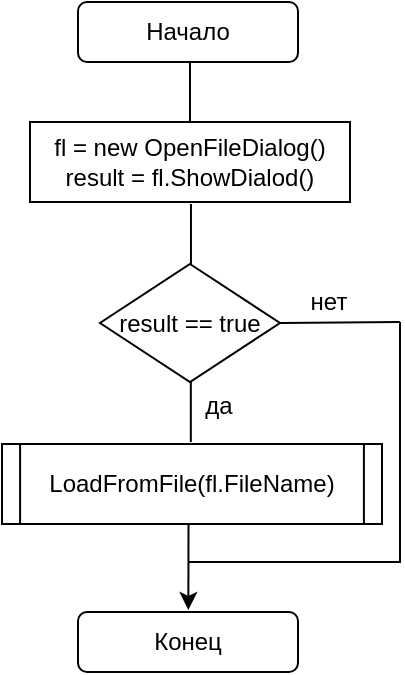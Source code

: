 <mxfile version="17.4.2" type="device"><diagram id="k685geG4qUQUPXzHO-BT" name="Страница 1"><mxGraphModel dx="865" dy="550" grid="1" gridSize="10" guides="1" tooltips="1" connect="1" arrows="1" fold="1" page="1" pageScale="1" pageWidth="850" pageHeight="1100" math="0" shadow="0"><root><mxCell id="0"/><mxCell id="1" parent="0"/><mxCell id="kfvB866HDRlMf7XHl-Iy-1" value="Начало" style="rounded=1;whiteSpace=wrap;html=1;" parent="1" vertex="1"><mxGeometry x="369" y="170" width="110" height="30" as="geometry"/></mxCell><mxCell id="kfvB866HDRlMf7XHl-Iy-2" value="fl = new OpenFileDialog()&lt;br&gt;result = fl.ShowDialod()" style="rounded=0;whiteSpace=wrap;html=1;" parent="1" vertex="1"><mxGeometry x="345" y="230" width="160" height="40" as="geometry"/></mxCell><mxCell id="kfvB866HDRlMf7XHl-Iy-3" value="result == true" style="rhombus;whiteSpace=wrap;html=1;" parent="1" vertex="1"><mxGeometry x="380" y="301" width="90" height="59" as="geometry"/></mxCell><mxCell id="kfvB866HDRlMf7XHl-Iy-6" value="" style="endArrow=none;html=1;rounded=0;entryX=0.5;entryY=1;entryDx=0;entryDy=0;" parent="1" edge="1"><mxGeometry width="50" height="50" relative="1" as="geometry"><mxPoint x="425.48" y="301" as="sourcePoint"/><mxPoint x="425.48" y="271" as="targetPoint"/></mxGeometry></mxCell><mxCell id="kfvB866HDRlMf7XHl-Iy-12" value="" style="endArrow=none;html=1;rounded=0;startArrow=classic;startFill=1;" parent="1" edge="1"><mxGeometry width="50" height="50" relative="1" as="geometry"><mxPoint x="424.18" y="474" as="sourcePoint"/><mxPoint x="424.25" y="431" as="targetPoint"/><Array as="points"/></mxGeometry></mxCell><mxCell id="kfvB866HDRlMf7XHl-Iy-13" value="да" style="text;html=1;align=center;verticalAlign=middle;resizable=0;points=[];autosize=1;strokeColor=none;fillColor=none;" parent="1" vertex="1"><mxGeometry x="424.25" y="362" width="30" height="20" as="geometry"/></mxCell><mxCell id="kfvB866HDRlMf7XHl-Iy-14" value="нет" style="text;html=1;align=center;verticalAlign=middle;resizable=0;points=[];autosize=1;strokeColor=none;fillColor=none;" parent="1" vertex="1"><mxGeometry x="479" y="310" width="30" height="20" as="geometry"/></mxCell><mxCell id="kfvB866HDRlMf7XHl-Iy-15" value="" style="endArrow=none;html=1;rounded=0;entryX=0.5;entryY=1;entryDx=0;entryDy=0;" parent="1" edge="1"><mxGeometry width="50" height="50" relative="1" as="geometry"><mxPoint x="425.0" y="230" as="sourcePoint"/><mxPoint x="425.0" y="200" as="targetPoint"/></mxGeometry></mxCell><mxCell id="kfvB866HDRlMf7XHl-Iy-21" value="" style="endArrow=none;html=1;rounded=0;entryX=0.5;entryY=1;entryDx=0;entryDy=0;" parent="1" edge="1"><mxGeometry width="50" height="50" relative="1" as="geometry"><mxPoint x="425.41" y="390" as="sourcePoint"/><mxPoint x="425.41" y="360" as="targetPoint"/></mxGeometry></mxCell><mxCell id="kfvB866HDRlMf7XHl-Iy-26" value="" style="endArrow=none;html=1;rounded=0;exitX=1;exitY=0.5;exitDx=0;exitDy=0;" parent="1" edge="1" source="kfvB866HDRlMf7XHl-Iy-3"><mxGeometry width="50" height="50" relative="1" as="geometry"><mxPoint x="510.25" y="332.33" as="sourcePoint"/><mxPoint x="530" y="330" as="targetPoint"/></mxGeometry></mxCell><mxCell id="kfvB866HDRlMf7XHl-Iy-27" value="" style="endArrow=none;html=1;rounded=0;" parent="1" edge="1"><mxGeometry width="50" height="50" relative="1" as="geometry"><mxPoint x="424.25" y="450" as="sourcePoint"/><mxPoint x="530" y="330" as="targetPoint"/><Array as="points"><mxPoint x="530" y="450"/></Array></mxGeometry></mxCell><mxCell id="gcCy9OYAHx8ao4u06aXZ-1" value="" style="group" vertex="1" connectable="0" parent="1"><mxGeometry x="331" y="391" width="190" height="40" as="geometry"/></mxCell><mxCell id="gcCy9OYAHx8ao4u06aXZ-2" value="LoadFromFile(fl.FileName)" style="rounded=0;whiteSpace=wrap;html=1;" vertex="1" parent="gcCy9OYAHx8ao4u06aXZ-1"><mxGeometry width="190" height="40" as="geometry"/></mxCell><mxCell id="gcCy9OYAHx8ao4u06aXZ-3" value="" style="endArrow=none;html=1;rounded=0;" edge="1" parent="gcCy9OYAHx8ao4u06aXZ-1"><mxGeometry width="50" height="50" relative="1" as="geometry"><mxPoint x="9.048" y="40" as="sourcePoint"/><mxPoint x="9.048" as="targetPoint"/></mxGeometry></mxCell><mxCell id="gcCy9OYAHx8ao4u06aXZ-4" value="" style="endArrow=none;html=1;rounded=0;" edge="1" parent="gcCy9OYAHx8ao4u06aXZ-1"><mxGeometry width="50" height="50" relative="1" as="geometry"><mxPoint x="180.952" y="40" as="sourcePoint"/><mxPoint x="180.952" as="targetPoint"/></mxGeometry></mxCell><mxCell id="gcCy9OYAHx8ao4u06aXZ-5" value="Конец" style="rounded=1;whiteSpace=wrap;html=1;" vertex="1" parent="1"><mxGeometry x="369" y="475" width="110" height="30" as="geometry"/></mxCell></root></mxGraphModel></diagram></mxfile>